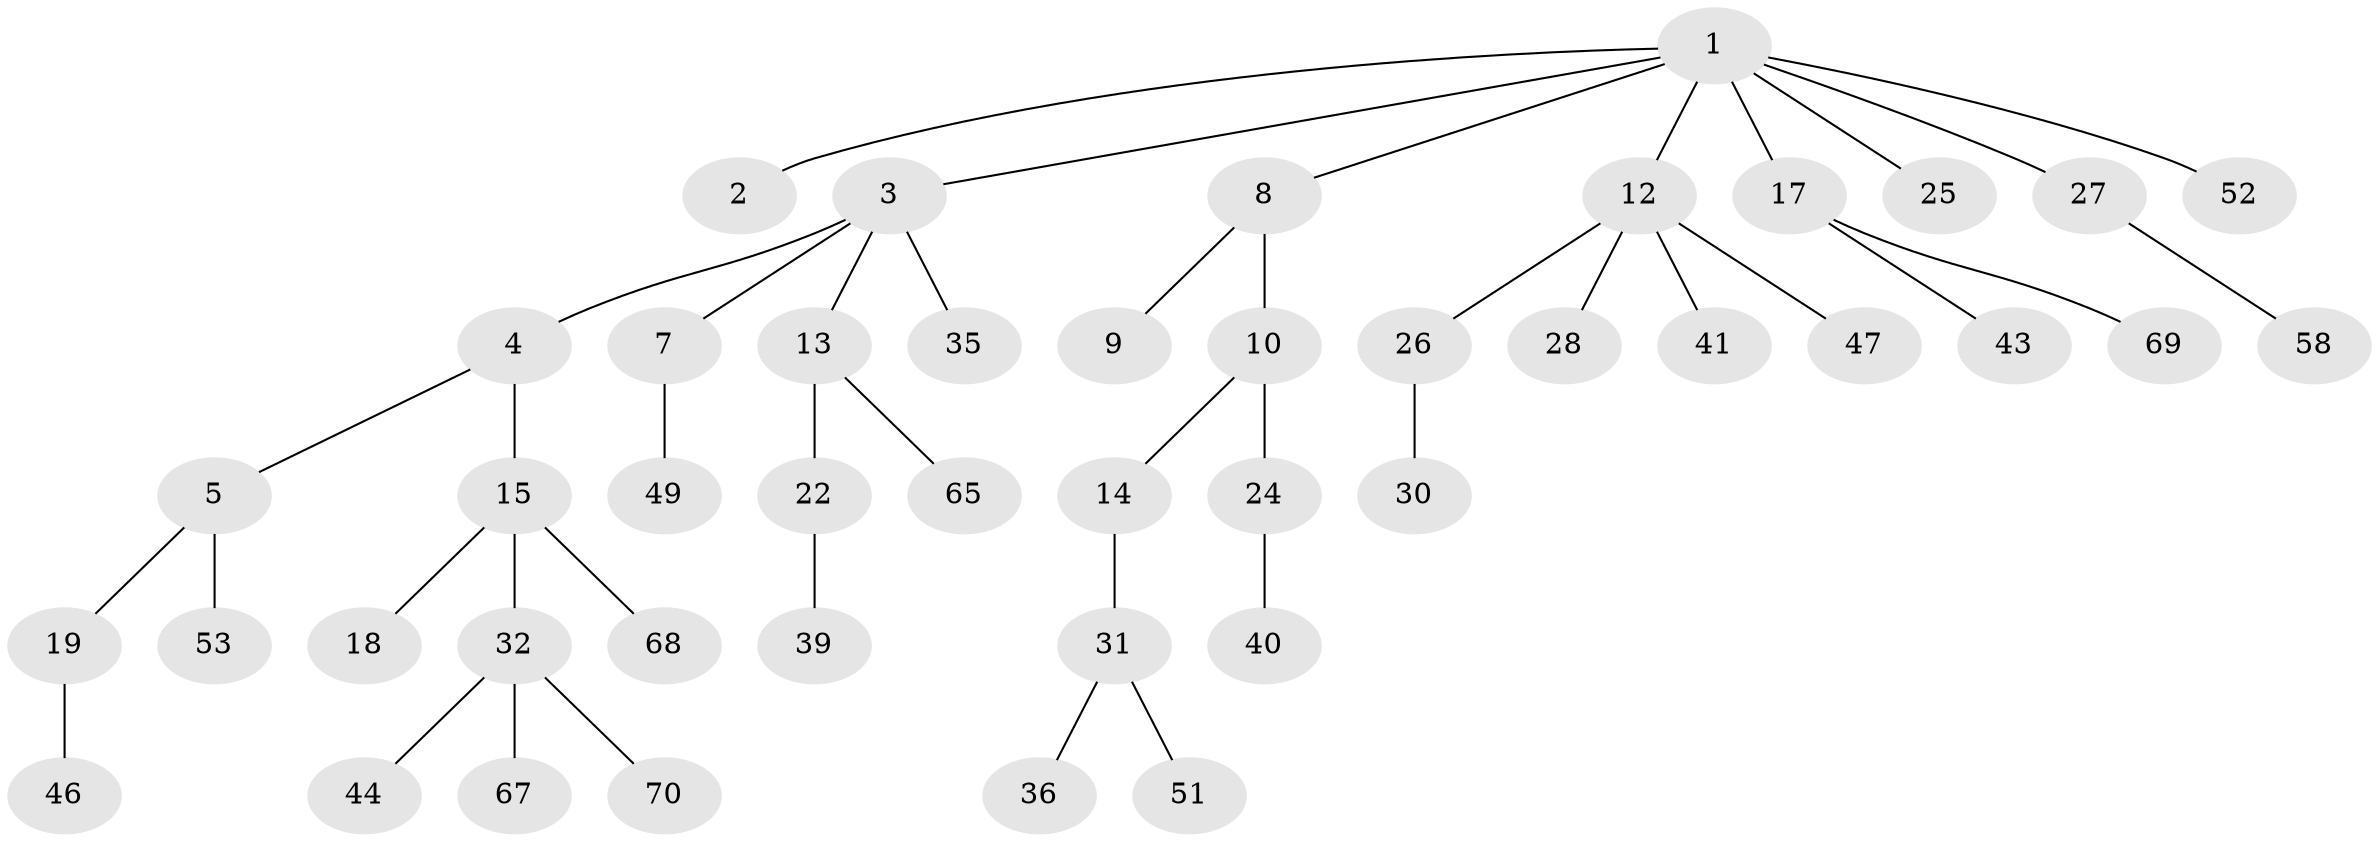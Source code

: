 // original degree distribution, {8: 0.014084507042253521, 1: 0.5352112676056338, 5: 0.028169014084507043, 4: 0.09859154929577464, 2: 0.22535211267605634, 6: 0.014084507042253521, 3: 0.08450704225352113}
// Generated by graph-tools (version 1.1) at 2025/42/03/06/25 10:42:05]
// undirected, 44 vertices, 43 edges
graph export_dot {
graph [start="1"]
  node [color=gray90,style=filled];
  1 [super="+21"];
  2;
  3;
  4 [super="+6"];
  5 [super="+11"];
  7 [super="+29"];
  8 [super="+54"];
  9 [super="+71"];
  10 [super="+66"];
  12 [super="+20"];
  13 [super="+34"];
  14 [super="+16"];
  15 [super="+55"];
  17 [super="+38"];
  18 [super="+59"];
  19 [super="+50"];
  22 [super="+23"];
  24 [super="+57"];
  25 [super="+48"];
  26 [super="+37"];
  27 [super="+33"];
  28 [super="+63"];
  30 [super="+64"];
  31 [super="+56"];
  32 [super="+42"];
  35 [super="+45"];
  36;
  39;
  40 [super="+60"];
  41;
  43;
  44 [super="+62"];
  46;
  47;
  49;
  51 [super="+61"];
  52;
  53;
  58;
  65;
  67;
  68;
  69;
  70;
  1 -- 2;
  1 -- 3;
  1 -- 8;
  1 -- 12;
  1 -- 17;
  1 -- 27;
  1 -- 52;
  1 -- 25;
  3 -- 4;
  3 -- 7;
  3 -- 13;
  3 -- 35;
  4 -- 5;
  4 -- 15;
  5 -- 19;
  5 -- 53;
  7 -- 49;
  8 -- 9;
  8 -- 10;
  10 -- 14;
  10 -- 24;
  12 -- 26;
  12 -- 28;
  12 -- 41;
  12 -- 47;
  13 -- 22;
  13 -- 65;
  14 -- 31;
  15 -- 18;
  15 -- 32;
  15 -- 68;
  17 -- 43;
  17 -- 69;
  19 -- 46;
  22 -- 39;
  24 -- 40;
  26 -- 30;
  27 -- 58;
  31 -- 36;
  31 -- 51;
  32 -- 44;
  32 -- 67;
  32 -- 70;
}
